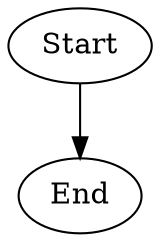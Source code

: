 digraph G_GObject_draw {
    rankdir=TB;
    node [shape=box, style=rounded];
    Start [shape=ellipse];
    End [shape=ellipse];
    Start -> End; // El método está vacío
}